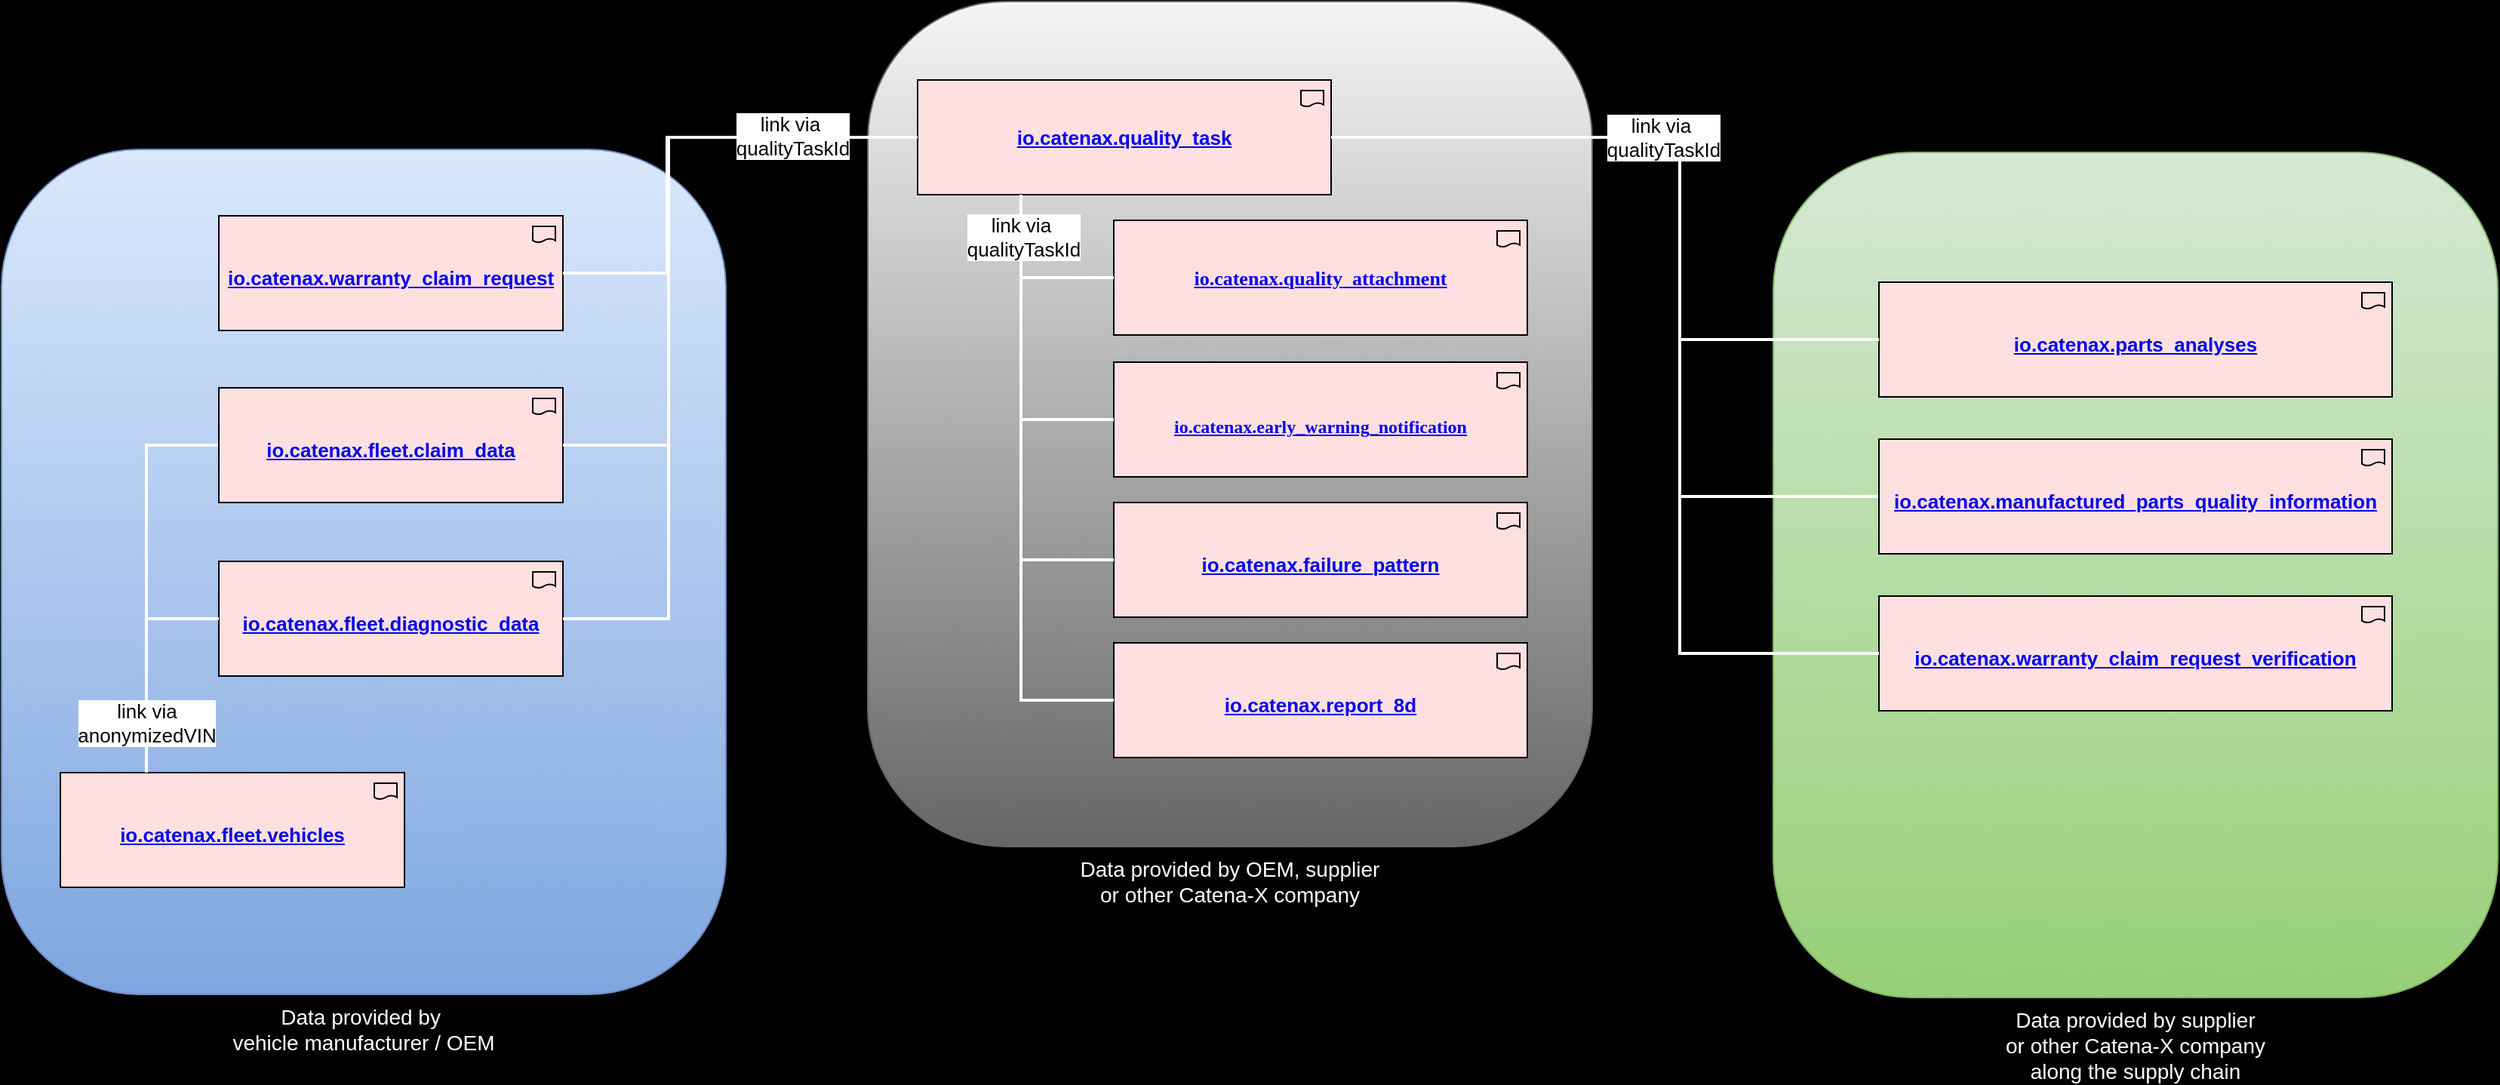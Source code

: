<mxfile version="26.2.2">
  <diagram name="Page-1" id="4zedqT1g0FT4DpQfcfPO">
    <mxGraphModel dx="4254" dy="1717" grid="0" gridSize="10" guides="0" tooltips="1" connect="1" arrows="1" fold="1" page="1" pageScale="1" pageWidth="650" pageHeight="400" background="#000000" math="0" shadow="0">
      <root>
        <mxCell id="0" />
        <mxCell id="1" parent="0" />
        <mxCell id="AFGlyQcK97kbM2TXUzzW-24" value="&lt;font style=&quot;color: rgb(255, 255, 255); font-size: 14px;&quot;&gt;Data provided by&amp;nbsp;&lt;/font&gt;&lt;div&gt;&lt;font style=&quot;color: rgb(255, 255, 255); font-size: 14px;&quot;&gt;vehicle manufacturer / OEM&lt;/font&gt;&lt;/div&gt;" style="rounded=1;whiteSpace=wrap;html=1;fillColor=#dae8fc;gradientColor=#7ea6e0;strokeColor=#6c8ebf;labelPosition=center;verticalLabelPosition=bottom;align=center;verticalAlign=top;arcSize=19;" parent="1" vertex="1">
          <mxGeometry x="-1158" y="142" width="480" height="560" as="geometry" />
        </mxCell>
        <mxCell id="AFGlyQcK97kbM2TXUzzW-1" value="&lt;font style=&quot;color: rgb(255, 255, 255); font-size: 14px;&quot;&gt;Data provided by OEM, supplier&lt;/font&gt;&lt;div&gt;&lt;font style=&quot;color: rgb(255, 255, 255); font-size: 14px;&quot;&gt;or other Catena-X company&lt;/font&gt;&lt;/div&gt;" style="rounded=1;whiteSpace=wrap;html=1;fillColor=#f5f5f5;gradientColor=#666666;strokeColor=#666666;labelPosition=center;verticalLabelPosition=bottom;align=center;verticalAlign=top;arcSize=19;" parent="1" vertex="1">
          <mxGeometry x="-584" y="44" width="480" height="560" as="geometry" />
        </mxCell>
        <mxCell id="AFGlyQcK97kbM2TXUzzW-25" value="&lt;font style=&quot;color: rgb(255, 255, 255); font-size: 14px;&quot;&gt;Data provided by supplier&lt;/font&gt;&lt;div&gt;&lt;font style=&quot;color: rgb(255, 255, 255); font-size: 14px;&quot;&gt;or other Catena-X company&lt;/font&gt;&lt;/div&gt;&lt;div&gt;&lt;font style=&quot;color: rgb(255, 255, 255); font-size: 14px;&quot;&gt;along the supply chain&lt;/font&gt;&lt;/div&gt;" style="rounded=1;whiteSpace=wrap;html=1;fillColor=#d5e8d4;gradientColor=#97d077;strokeColor=#82b366;labelPosition=center;verticalLabelPosition=bottom;align=center;verticalAlign=top;arcSize=19;" parent="1" vertex="1">
          <mxGeometry x="16" y="144" width="480" height="560" as="geometry" />
        </mxCell>
        <mxCell id="d_SFfGqaBKh9WaCq0247-2" value="&lt;a href=&quot;https://github.com/eclipse-tractusx/sldt-semantic-models/tree/main/io.catenax.quality_task&quot;&gt;&lt;font style=&quot;font-size: 13px;&quot; face=&quot;Helvetica&quot;&gt;&lt;b&gt;io.catenax.quality_task&lt;/b&gt;&lt;/font&gt;&lt;/a&gt;" style="html=1;outlineConnect=0;whiteSpace=wrap;fillColor=#FFE0E0;shape=mxgraph.archimate3.application;appType=deliverable;" vertex="1" parent="1">
          <mxGeometry x="-551" y="96" width="274" height="76" as="geometry" />
        </mxCell>
        <mxCell id="d_SFfGqaBKh9WaCq0247-3" value="&lt;a href=&quot;https://github.com/eclipse-tractusx/sldt-semantic-models/tree/main/io.catenax.quality_task_attachment&quot;&gt;&lt;font style=&quot;font-size: 13px;&quot; face=&quot;Verdana&quot;&gt;&lt;b&gt;io.catenax.quality_attachment&lt;/b&gt;&lt;/font&gt;&lt;/a&gt;" style="html=1;outlineConnect=0;whiteSpace=wrap;fillColor=#FFE0E0;shape=mxgraph.archimate3.application;appType=deliverable;" vertex="1" parent="1">
          <mxGeometry x="-421" y="189" width="274" height="76" as="geometry" />
        </mxCell>
        <mxCell id="d_SFfGqaBKh9WaCq0247-4" value="&lt;h1 class=&quot;Box-sc-g0xbh4-0 jGhzSQ prc-Heading-Heading-6CmGO&quot; tabindex=&quot;-1&quot; id=&quot;file-name-id&quot;&gt;&lt;font style=&quot;font-size: 12px;&quot; face=&quot;Verdana&quot;&gt;&lt;a style=&quot;&quot; href=&quot;https://github.com/eclipse-tractusx/sldt-semantic-models/tree/main/io.catenax.early_warning_notification&quot;&gt;io.catenax.early_warning_notification&lt;/a&gt;&lt;/font&gt;&lt;/h1&gt;" style="html=1;outlineConnect=0;whiteSpace=wrap;fillColor=#FFE0E0;shape=mxgraph.archimate3.application;appType=deliverable;fontSize=13;" vertex="1" parent="1">
          <mxGeometry x="-421" y="283" width="274" height="76" as="geometry" />
        </mxCell>
        <mxCell id="d_SFfGqaBKh9WaCq0247-5" value="&lt;h1 class=&quot;Box-sc-g0xbh4-0 jGhzSQ prc-Heading-Heading-6CmGO&quot; tabindex=&quot;-1&quot; id=&quot;file-name-id&quot;&gt;&lt;font style=&quot;font-size: 13px;&quot;&gt;&lt;a style=&quot;&quot; href=&quot;https://github.com/eclipse-tractusx/sldt-semantic-models/tree/main/io.catenax.failure_pattern&quot;&gt;io.catenax.failure_pattern&lt;/a&gt;&lt;/font&gt;&lt;/h1&gt;" style="html=1;outlineConnect=0;whiteSpace=wrap;fillColor=#FFE0E0;shape=mxgraph.archimate3.application;appType=deliverable;" vertex="1" parent="1">
          <mxGeometry x="-421" y="376" width="274" height="76" as="geometry" />
        </mxCell>
        <mxCell id="d_SFfGqaBKh9WaCq0247-6" value="&lt;h1 id=&quot;file-name-id&quot; tabindex=&quot;-1&quot; class=&quot;Box-sc-g0xbh4-0 jGhzSQ prc-Heading-Heading-6CmGO&quot;&gt;&lt;font style=&quot;font-size: 13px;&quot;&gt;&lt;a style=&quot;&quot; href=&quot;https://github.com/eclipse-tractusx/sldt-semantic-models/tree/main/io.catenax.report_8d&quot;&gt;io.catenax.report_8d&lt;/a&gt;&lt;/font&gt;&lt;/h1&gt;" style="html=1;outlineConnect=0;whiteSpace=wrap;fillColor=#FFE0E0;shape=mxgraph.archimate3.application;appType=deliverable;" vertex="1" parent="1">
          <mxGeometry x="-421" y="469" width="274" height="76" as="geometry" />
        </mxCell>
        <mxCell id="d_SFfGqaBKh9WaCq0247-9" style="edgeStyle=orthogonalEdgeStyle;rounded=0;orthogonalLoop=1;jettySize=auto;html=1;exitX=0.25;exitY=1;exitDx=0;exitDy=0;exitPerimeter=0;entryX=0;entryY=0.5;entryDx=0;entryDy=0;entryPerimeter=0;endArrow=none;startFill=0;strokeColor=#FFFFFF;strokeWidth=2;" edge="1" parent="1" source="d_SFfGqaBKh9WaCq0247-2" target="d_SFfGqaBKh9WaCq0247-3">
          <mxGeometry relative="1" as="geometry" />
        </mxCell>
        <mxCell id="d_SFfGqaBKh9WaCq0247-10" style="edgeStyle=orthogonalEdgeStyle;rounded=0;orthogonalLoop=1;jettySize=auto;html=1;exitX=0.25;exitY=1;exitDx=0;exitDy=0;exitPerimeter=0;entryX=0;entryY=0.5;entryDx=0;entryDy=0;entryPerimeter=0;endArrow=none;startFill=0;strokeColor=#FFFFFF;strokeWidth=2;" edge="1" parent="1" source="d_SFfGqaBKh9WaCq0247-2" target="d_SFfGqaBKh9WaCq0247-4">
          <mxGeometry relative="1" as="geometry" />
        </mxCell>
        <mxCell id="d_SFfGqaBKh9WaCq0247-11" style="edgeStyle=orthogonalEdgeStyle;rounded=0;orthogonalLoop=1;jettySize=auto;html=1;exitX=0.25;exitY=1;exitDx=0;exitDy=0;exitPerimeter=0;entryX=0;entryY=0.5;entryDx=0;entryDy=0;entryPerimeter=0;endArrow=none;startFill=0;strokeColor=#FFFFFF;strokeWidth=2;" edge="1" parent="1" source="d_SFfGqaBKh9WaCq0247-2" target="d_SFfGqaBKh9WaCq0247-5">
          <mxGeometry relative="1" as="geometry" />
        </mxCell>
        <mxCell id="d_SFfGqaBKh9WaCq0247-13" style="edgeStyle=orthogonalEdgeStyle;rounded=0;orthogonalLoop=1;jettySize=auto;html=1;exitX=0;exitY=0.5;exitDx=0;exitDy=0;exitPerimeter=0;entryX=0.25;entryY=1;entryDx=0;entryDy=0;entryPerimeter=0;endArrow=none;startFill=0;strokeWidth=2;strokeColor=#FFFFFF;" edge="1" parent="1" source="d_SFfGqaBKh9WaCq0247-6" target="d_SFfGqaBKh9WaCq0247-2">
          <mxGeometry relative="1" as="geometry" />
        </mxCell>
        <mxCell id="d_SFfGqaBKh9WaCq0247-14" value="&lt;font style=&quot;font-size: 13px;&quot;&gt;link via&amp;nbsp;&lt;/font&gt;&lt;div&gt;&lt;font style=&quot;font-size: 13px;&quot;&gt;qualityTaskId&lt;/font&gt;&lt;/div&gt;" style="edgeLabel;html=1;align=center;verticalAlign=middle;resizable=0;points=[];" vertex="1" connectable="0" parent="d_SFfGqaBKh9WaCq0247-13">
          <mxGeometry x="0.771" relative="1" as="geometry">
            <mxPoint x="1" y="-18" as="offset" />
          </mxGeometry>
        </mxCell>
        <mxCell id="d_SFfGqaBKh9WaCq0247-22" style="edgeStyle=orthogonalEdgeStyle;rounded=0;orthogonalLoop=1;jettySize=auto;html=1;exitX=0;exitY=0.5;exitDx=0;exitDy=0;exitPerimeter=0;endArrow=none;startFill=0;entryX=0.25;entryY=0;entryDx=0;entryDy=0;entryPerimeter=0;strokeColor=#FFFFFF;strokeWidth=2;" edge="1" parent="1" source="d_SFfGqaBKh9WaCq0247-16" target="d_SFfGqaBKh9WaCq0247-19">
          <mxGeometry relative="1" as="geometry">
            <mxPoint x="-1054.333" y="524.667" as="targetPoint" />
          </mxGeometry>
        </mxCell>
        <mxCell id="d_SFfGqaBKh9WaCq0247-16" value="&lt;span aria-hidden=&quot;true&quot; class=&quot;Box-sc-g0xbh4-0 hXyrdx prc-Text-Text-0ima0&quot;&gt;&lt;/span&gt;&lt;h1 id=&quot;file-name-id-wide&quot; tabindex=&quot;-1&quot; class=&quot;Box-sc-g0xbh4-0 jGhzSQ prc-Heading-Heading-6CmGO&quot;&gt;&lt;font style=&quot;font-size: 13px;&quot;&gt;&lt;a href=&quot;https://github.com/eclipse-tractusx/sldt-semantic-models/tree/main/io.catenax.fleet.claim_data&quot;&gt;io.catenax.fleet.claim_data&lt;/a&gt;&lt;/font&gt;&lt;/h1&gt;" style="html=1;outlineConnect=0;whiteSpace=wrap;fillColor=#FFE0E0;shape=mxgraph.archimate3.application;appType=deliverable;" vertex="1" parent="1">
          <mxGeometry x="-1014" y="300" width="228" height="76" as="geometry" />
        </mxCell>
        <mxCell id="d_SFfGqaBKh9WaCq0247-17" value="&lt;span aria-hidden=&quot;true&quot; class=&quot;Box-sc-g0xbh4-0 hXyrdx prc-Text-Text-0ima0&quot;&gt;&lt;/span&gt;&lt;h1 id=&quot;file-name-id-wide&quot; tabindex=&quot;-1&quot; class=&quot;Box-sc-g0xbh4-0 jGhzSQ prc-Heading-Heading-6CmGO&quot;&gt;&lt;font style=&quot;font-size: 13px;&quot;&gt;&lt;a href=&quot;https://github.com/eclipse-tractusx/sldt-semantic-models/tree/main/io.catenax.parts_analyses&quot;&gt;io.catenax.parts_analyses&lt;/a&gt;&lt;/font&gt;&lt;/h1&gt;" style="html=1;outlineConnect=0;whiteSpace=wrap;fillColor=#FFE0E0;shape=mxgraph.archimate3.application;appType=deliverable;" vertex="1" parent="1">
          <mxGeometry x="86" y="230" width="340" height="76" as="geometry" />
        </mxCell>
        <mxCell id="d_SFfGqaBKh9WaCq0247-18" value="&lt;span aria-hidden=&quot;true&quot; class=&quot;Box-sc-g0xbh4-0 hXyrdx prc-Text-Text-0ima0&quot;&gt;&lt;/span&gt;&lt;h1 id=&quot;file-name-id-wide&quot; tabindex=&quot;-1&quot; class=&quot;Box-sc-g0xbh4-0 jGhzSQ prc-Heading-Heading-6CmGO&quot;&gt;&lt;font style=&quot;font-size: 13px;&quot;&gt;&lt;a href=&quot;https://github.com/eclipse-tractusx/sldt-semantic-models/tree/main/io.catenax.fleet.diagnostic_data&quot;&gt;io.catenax.fleet.diagnostic_data&lt;/a&gt;&lt;/font&gt;&lt;/h1&gt;" style="html=1;outlineConnect=0;whiteSpace=wrap;fillColor=#FFE0E0;shape=mxgraph.archimate3.application;appType=deliverable;" vertex="1" parent="1">
          <mxGeometry x="-1014" y="415" width="228" height="76" as="geometry" />
        </mxCell>
        <mxCell id="d_SFfGqaBKh9WaCq0247-19" value="&lt;span aria-hidden=&quot;true&quot; class=&quot;Box-sc-g0xbh4-0 hXyrdx prc-Text-Text-0ima0&quot;&gt;&lt;/span&gt;&lt;h1 id=&quot;file-name-id-wide&quot; tabindex=&quot;-1&quot; class=&quot;Box-sc-g0xbh4-0 jGhzSQ prc-Heading-Heading-6CmGO&quot;&gt;&lt;font style=&quot;font-size: 13px;&quot;&gt;&lt;a href=&quot;https://github.com/eclipse-tractusx/sldt-semantic-models/tree/main/io.catenax.fleet.vehicles&quot;&gt;io.catenax.fleet.vehicles&lt;/a&gt;&lt;/font&gt;&lt;/h1&gt;" style="html=1;outlineConnect=0;whiteSpace=wrap;fillColor=#FFE0E0;shape=mxgraph.archimate3.application;appType=deliverable;" vertex="1" parent="1">
          <mxGeometry x="-1119" y="555" width="228" height="76" as="geometry" />
        </mxCell>
        <mxCell id="d_SFfGqaBKh9WaCq0247-20" value="&lt;span aria-hidden=&quot;true&quot; class=&quot;Box-sc-g0xbh4-0 hXyrdx prc-Text-Text-0ima0&quot;&gt;&lt;/span&gt;&lt;h1 id=&quot;file-name-id-wide&quot; tabindex=&quot;-1&quot; class=&quot;Box-sc-g0xbh4-0 jGhzSQ prc-Heading-Heading-6CmGO&quot;&gt;&lt;font style=&quot;background-color: transparent; font-size: 13px;&quot;&gt;&lt;a style=&quot;&quot; href=&quot;https://github.com/eclipse-tractusx/sldt-semantic-models/tree/main/io.catenax.warranty_claim_request&quot;&gt;io.catenax.warranty_claim_request&lt;/a&gt;&lt;/font&gt;&lt;/h1&gt;" style="html=1;outlineConnect=0;whiteSpace=wrap;fillColor=#FFE0E0;shape=mxgraph.archimate3.application;appType=deliverable;" vertex="1" parent="1">
          <mxGeometry x="-1014" y="186" width="228" height="76" as="geometry" />
        </mxCell>
        <mxCell id="d_SFfGqaBKh9WaCq0247-21" style="edgeStyle=orthogonalEdgeStyle;rounded=0;orthogonalLoop=1;jettySize=auto;html=1;exitX=0.25;exitY=0;exitDx=0;exitDy=0;exitPerimeter=0;entryX=0;entryY=0.5;entryDx=0;entryDy=0;entryPerimeter=0;endArrow=none;startFill=0;strokeColor=#FFFFFF;strokeWidth=2;" edge="1" parent="1" source="d_SFfGqaBKh9WaCq0247-19" target="d_SFfGqaBKh9WaCq0247-18">
          <mxGeometry relative="1" as="geometry" />
        </mxCell>
        <mxCell id="d_SFfGqaBKh9WaCq0247-23" value="&lt;font style=&quot;font-size: 13px;&quot;&gt;link via&lt;/font&gt;&lt;div&gt;&lt;font style=&quot;font-size: 13px;&quot;&gt;anonymizedVIN&lt;/font&gt;&lt;/div&gt;" style="edgeLabel;html=1;align=center;verticalAlign=middle;resizable=0;points=[];" vertex="1" connectable="0" parent="d_SFfGqaBKh9WaCq0247-21">
          <mxGeometry x="-0.413" relative="1" as="geometry">
            <mxPoint y="11" as="offset" />
          </mxGeometry>
        </mxCell>
        <mxCell id="d_SFfGqaBKh9WaCq0247-24" style="edgeStyle=orthogonalEdgeStyle;rounded=0;orthogonalLoop=1;jettySize=auto;html=1;entryX=0;entryY=0.5;entryDx=0;entryDy=0;entryPerimeter=0;strokeColor=#FFFFFF;strokeWidth=2;endArrow=none;startFill=0;" edge="1" parent="1" source="d_SFfGqaBKh9WaCq0247-18" target="d_SFfGqaBKh9WaCq0247-2">
          <mxGeometry relative="1" as="geometry">
            <Array as="points">
              <mxPoint x="-716" y="453" />
              <mxPoint x="-716" y="134" />
            </Array>
          </mxGeometry>
        </mxCell>
        <mxCell id="d_SFfGqaBKh9WaCq0247-25" style="edgeStyle=orthogonalEdgeStyle;rounded=0;orthogonalLoop=1;jettySize=auto;html=1;entryX=0;entryY=0.5;entryDx=0;entryDy=0;entryPerimeter=0;strokeWidth=2;endArrow=none;startFill=0;strokeColor=#FFFFFF;" edge="1" parent="1" source="d_SFfGqaBKh9WaCq0247-16" target="d_SFfGqaBKh9WaCq0247-2">
          <mxGeometry relative="1" as="geometry">
            <Array as="points">
              <mxPoint x="-716" y="338" />
              <mxPoint x="-716" y="134" />
            </Array>
          </mxGeometry>
        </mxCell>
        <mxCell id="d_SFfGqaBKh9WaCq0247-26" style="edgeStyle=orthogonalEdgeStyle;rounded=0;orthogonalLoop=1;jettySize=auto;html=1;entryX=0;entryY=0.5;entryDx=0;entryDy=0;entryPerimeter=0;strokeColor=#FFFFFF;strokeWidth=2;endArrow=none;startFill=0;" edge="1" parent="1" source="d_SFfGqaBKh9WaCq0247-20" target="d_SFfGqaBKh9WaCq0247-2">
          <mxGeometry relative="1" as="geometry">
            <Array as="points">
              <mxPoint x="-717" y="224" />
              <mxPoint x="-717" y="134" />
            </Array>
          </mxGeometry>
        </mxCell>
        <mxCell id="d_SFfGqaBKh9WaCq0247-27" value="&lt;font style=&quot;font-size: 13px;&quot;&gt;link via&amp;nbsp;&lt;/font&gt;&lt;div&gt;&lt;font style=&quot;font-size: 13px;&quot;&gt;qualityTaskId&lt;/font&gt;&lt;/div&gt;" style="edgeLabel;html=1;align=center;verticalAlign=middle;resizable=0;points=[];" vertex="1" connectable="0" parent="d_SFfGqaBKh9WaCq0247-26">
          <mxGeometry x="0.49" y="1" relative="1" as="geometry">
            <mxPoint as="offset" />
          </mxGeometry>
        </mxCell>
        <mxCell id="d_SFfGqaBKh9WaCq0247-31" style="edgeStyle=orthogonalEdgeStyle;rounded=0;orthogonalLoop=1;jettySize=auto;html=1;strokeColor=#FFFFFF;endArrow=none;startFill=0;strokeWidth=2;entryX=1;entryY=0.5;entryDx=0;entryDy=0;entryPerimeter=0;" edge="1" parent="1" source="d_SFfGqaBKh9WaCq0247-28" target="d_SFfGqaBKh9WaCq0247-2">
          <mxGeometry relative="1" as="geometry">
            <Array as="points">
              <mxPoint x="-46" y="372" />
              <mxPoint x="-46" y="134" />
            </Array>
          </mxGeometry>
        </mxCell>
        <mxCell id="d_SFfGqaBKh9WaCq0247-28" value="&lt;span class=&quot;Box-sc-g0xbh4-0 hXyrdx prc-Text-Text-0ima0&quot; aria-hidden=&quot;true&quot;&gt;&lt;/span&gt;&lt;h1 id=&quot;file-name-id-wide&quot; tabindex=&quot;-1&quot; class=&quot;Box-sc-g0xbh4-0 jGhzSQ prc-Heading-Heading-6CmGO&quot;&gt;&lt;font style=&quot;font-size: 13px;&quot;&gt;&lt;a href=&quot;https://github.com/eclipse-tractusx/sldt-semantic-models/tree/main/io.catenax.manufactured_parts_quality_information&quot;&gt;io.catenax.manufactured_parts_quality_information&lt;/a&gt;&lt;/font&gt;&lt;/h1&gt;" style="html=1;outlineConnect=0;whiteSpace=wrap;fillColor=#FFE0E0;shape=mxgraph.archimate3.application;appType=deliverable;" vertex="1" parent="1">
          <mxGeometry x="86" y="334" width="340" height="76" as="geometry" />
        </mxCell>
        <mxCell id="d_SFfGqaBKh9WaCq0247-29" value="&lt;span aria-hidden=&quot;true&quot; class=&quot;Box-sc-g0xbh4-0 hXyrdx prc-Text-Text-0ima0&quot;&gt;&lt;/span&gt;&lt;h1 id=&quot;file-name-id-wide&quot; tabindex=&quot;-1&quot; class=&quot;Box-sc-g0xbh4-0 jGhzSQ prc-Heading-Heading-6CmGO&quot;&gt;&lt;span aria-hidden=&quot;true&quot; class=&quot;Box-sc-g0xbh4-0 hXyrdx prc-Text-Text-0ima0&quot;&gt;&lt;/span&gt;&lt;/h1&gt;&lt;h1 id=&quot;file-name-id-wide&quot; tabindex=&quot;-1&quot; class=&quot;Box-sc-g0xbh4-0 jGhzSQ prc-Heading-Heading-6CmGO&quot;&gt;&lt;font style=&quot;font-size: 13px;&quot;&gt;&lt;a href=&quot;https://github.com/eclipse-tractusx/sldt-semantic-models/tree/main/io.catenax.warranty_claim_request_verification&quot;&gt;io.catenax.warranty_claim_request_verification&lt;/a&gt;&lt;/font&gt;&lt;/h1&gt;" style="html=1;outlineConnect=0;whiteSpace=wrap;fillColor=#FFE0E0;shape=mxgraph.archimate3.application;appType=deliverable;" vertex="1" parent="1">
          <mxGeometry x="86" y="438" width="340" height="76" as="geometry" />
        </mxCell>
        <mxCell id="d_SFfGqaBKh9WaCq0247-30" style="edgeStyle=orthogonalEdgeStyle;rounded=0;orthogonalLoop=1;jettySize=auto;html=1;entryX=1;entryY=0.5;entryDx=0;entryDy=0;entryPerimeter=0;strokeColor=#FFFFFF;endArrow=none;startFill=0;strokeWidth=2;" edge="1" parent="1" source="d_SFfGqaBKh9WaCq0247-17" target="d_SFfGqaBKh9WaCq0247-2">
          <mxGeometry relative="1" as="geometry">
            <Array as="points">
              <mxPoint x="-46" y="268" />
              <mxPoint x="-46" y="134" />
            </Array>
          </mxGeometry>
        </mxCell>
        <mxCell id="d_SFfGqaBKh9WaCq0247-32" style="edgeStyle=orthogonalEdgeStyle;rounded=0;orthogonalLoop=1;jettySize=auto;html=1;entryX=1;entryY=0.5;entryDx=0;entryDy=0;entryPerimeter=0;strokeColor=#FFFFFF;strokeWidth=2;endArrow=none;startFill=0;" edge="1" parent="1" source="d_SFfGqaBKh9WaCq0247-29" target="d_SFfGqaBKh9WaCq0247-2">
          <mxGeometry relative="1" as="geometry">
            <Array as="points">
              <mxPoint x="-46" y="476" />
              <mxPoint x="-46" y="134" />
            </Array>
          </mxGeometry>
        </mxCell>
        <mxCell id="d_SFfGqaBKh9WaCq0247-33" value="&lt;font style=&quot;font-size: 13px;&quot;&gt;link via&amp;nbsp;&lt;/font&gt;&lt;div&gt;&lt;font style=&quot;font-size: 13px;&quot;&gt;qualityTaskId&lt;/font&gt;&lt;/div&gt;" style="edgeLabel;html=1;align=center;verticalAlign=middle;resizable=0;points=[];" vertex="1" connectable="0" parent="d_SFfGqaBKh9WaCq0247-32">
          <mxGeometry x="0.507" y="3" relative="1" as="geometry">
            <mxPoint x="46" y="-3" as="offset" />
          </mxGeometry>
        </mxCell>
      </root>
    </mxGraphModel>
  </diagram>
</mxfile>
